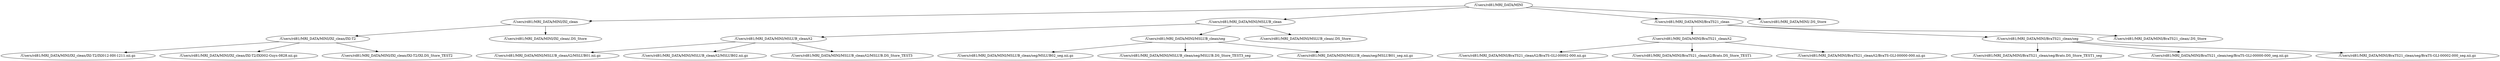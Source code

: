 // File Structure
digraph {
	"/Users/rd81/MRI_DATA/MINI/IXI_clean"
	"/Users/rd81/MRI_DATA/MINI" -> "/Users/rd81/MRI_DATA/MINI/IXI_clean"
	"/Users/rd81/MRI_DATA/MINI/MSLUB_clean"
	"/Users/rd81/MRI_DATA/MINI" -> "/Users/rd81/MRI_DATA/MINI/MSLUB_clean"
	"/Users/rd81/MRI_DATA/MINI/BraTS21_clean"
	"/Users/rd81/MRI_DATA/MINI" -> "/Users/rd81/MRI_DATA/MINI/BraTS21_clean"
	"/Users/rd81/MRI_DATA/MINI/.DS_Store"
	"/Users/rd81/MRI_DATA/MINI" -> "/Users/rd81/MRI_DATA/MINI/.DS_Store"
	"/Users/rd81/MRI_DATA/MINI/IXI_clean/IXI-T2"
	"/Users/rd81/MRI_DATA/MINI/IXI_clean" -> "/Users/rd81/MRI_DATA/MINI/IXI_clean/IXI-T2"
	"/Users/rd81/MRI_DATA/MINI/IXI_clean/.DS_Store"
	"/Users/rd81/MRI_DATA/MINI/IXI_clean" -> "/Users/rd81/MRI_DATA/MINI/IXI_clean/.DS_Store"
	"/Users/rd81/MRI_DATA/MINI/IXI_clean/IXI-T2/IXI012-HH-1211.nii.gz"
	"/Users/rd81/MRI_DATA/MINI/IXI_clean/IXI-T2" -> "/Users/rd81/MRI_DATA/MINI/IXI_clean/IXI-T2/IXI012-HH-1211.nii.gz"
	"/Users/rd81/MRI_DATA/MINI/IXI_clean/IXI-T2/IXI002-Guys-0828.nii.gz"
	"/Users/rd81/MRI_DATA/MINI/IXI_clean/IXI-T2" -> "/Users/rd81/MRI_DATA/MINI/IXI_clean/IXI-T2/IXI002-Guys-0828.nii.gz"
	"/Users/rd81/MRI_DATA/MINI/IXI_clean/IXI-T2/IXI.DS_Store_TEST2"
	"/Users/rd81/MRI_DATA/MINI/IXI_clean/IXI-T2" -> "/Users/rd81/MRI_DATA/MINI/IXI_clean/IXI-T2/IXI.DS_Store_TEST2"
	"/Users/rd81/MRI_DATA/MINI/MSLUB_clean/t2"
	"/Users/rd81/MRI_DATA/MINI/MSLUB_clean" -> "/Users/rd81/MRI_DATA/MINI/MSLUB_clean/t2"
	"/Users/rd81/MRI_DATA/MINI/MSLUB_clean/seg"
	"/Users/rd81/MRI_DATA/MINI/MSLUB_clean" -> "/Users/rd81/MRI_DATA/MINI/MSLUB_clean/seg"
	"/Users/rd81/MRI_DATA/MINI/MSLUB_clean/.DS_Store"
	"/Users/rd81/MRI_DATA/MINI/MSLUB_clean" -> "/Users/rd81/MRI_DATA/MINI/MSLUB_clean/.DS_Store"
	"/Users/rd81/MRI_DATA/MINI/MSLUB_clean/t2/MSLUB01.nii.gz"
	"/Users/rd81/MRI_DATA/MINI/MSLUB_clean/t2" -> "/Users/rd81/MRI_DATA/MINI/MSLUB_clean/t2/MSLUB01.nii.gz"
	"/Users/rd81/MRI_DATA/MINI/MSLUB_clean/t2/MSLUB02.nii.gz"
	"/Users/rd81/MRI_DATA/MINI/MSLUB_clean/t2" -> "/Users/rd81/MRI_DATA/MINI/MSLUB_clean/t2/MSLUB02.nii.gz"
	"/Users/rd81/MRI_DATA/MINI/MSLUB_clean/t2/MSLUB.DS_Store_TEST3"
	"/Users/rd81/MRI_DATA/MINI/MSLUB_clean/t2" -> "/Users/rd81/MRI_DATA/MINI/MSLUB_clean/t2/MSLUB.DS_Store_TEST3"
	"/Users/rd81/MRI_DATA/MINI/MSLUB_clean/seg/MSLUB02_seg.nii.gz"
	"/Users/rd81/MRI_DATA/MINI/MSLUB_clean/seg" -> "/Users/rd81/MRI_DATA/MINI/MSLUB_clean/seg/MSLUB02_seg.nii.gz"
	"/Users/rd81/MRI_DATA/MINI/MSLUB_clean/seg/MSLUB.DS_Store_TEST3_seg"
	"/Users/rd81/MRI_DATA/MINI/MSLUB_clean/seg" -> "/Users/rd81/MRI_DATA/MINI/MSLUB_clean/seg/MSLUB.DS_Store_TEST3_seg"
	"/Users/rd81/MRI_DATA/MINI/MSLUB_clean/seg/MSLUB01_seg.nii.gz"
	"/Users/rd81/MRI_DATA/MINI/MSLUB_clean/seg" -> "/Users/rd81/MRI_DATA/MINI/MSLUB_clean/seg/MSLUB01_seg.nii.gz"
	"/Users/rd81/MRI_DATA/MINI/BraTS21_clean/t2"
	"/Users/rd81/MRI_DATA/MINI/BraTS21_clean" -> "/Users/rd81/MRI_DATA/MINI/BraTS21_clean/t2"
	"/Users/rd81/MRI_DATA/MINI/BraTS21_clean/seg"
	"/Users/rd81/MRI_DATA/MINI/BraTS21_clean" -> "/Users/rd81/MRI_DATA/MINI/BraTS21_clean/seg"
	"/Users/rd81/MRI_DATA/MINI/BraTS21_clean/.DS_Store"
	"/Users/rd81/MRI_DATA/MINI/BraTS21_clean" -> "/Users/rd81/MRI_DATA/MINI/BraTS21_clean/.DS_Store"
	"/Users/rd81/MRI_DATA/MINI/BraTS21_clean/t2/BraTS-GLI-00002-000.nii.gz"
	"/Users/rd81/MRI_DATA/MINI/BraTS21_clean/t2" -> "/Users/rd81/MRI_DATA/MINI/BraTS21_clean/t2/BraTS-GLI-00002-000.nii.gz"
	"/Users/rd81/MRI_DATA/MINI/BraTS21_clean/t2/Brats.DS_Store_TEST1"
	"/Users/rd81/MRI_DATA/MINI/BraTS21_clean/t2" -> "/Users/rd81/MRI_DATA/MINI/BraTS21_clean/t2/Brats.DS_Store_TEST1"
	"/Users/rd81/MRI_DATA/MINI/BraTS21_clean/t2/BraTS-GLI-00000-000.nii.gz"
	"/Users/rd81/MRI_DATA/MINI/BraTS21_clean/t2" -> "/Users/rd81/MRI_DATA/MINI/BraTS21_clean/t2/BraTS-GLI-00000-000.nii.gz"
	"/Users/rd81/MRI_DATA/MINI/BraTS21_clean/seg/Brats.DS_Store_TEST1_seg"
	"/Users/rd81/MRI_DATA/MINI/BraTS21_clean/seg" -> "/Users/rd81/MRI_DATA/MINI/BraTS21_clean/seg/Brats.DS_Store_TEST1_seg"
	"/Users/rd81/MRI_DATA/MINI/BraTS21_clean/seg/BraTS-GLI-00000-000_seg.nii.gz"
	"/Users/rd81/MRI_DATA/MINI/BraTS21_clean/seg" -> "/Users/rd81/MRI_DATA/MINI/BraTS21_clean/seg/BraTS-GLI-00000-000_seg.nii.gz"
	"/Users/rd81/MRI_DATA/MINI/BraTS21_clean/seg/BraTS-GLI-00002-000_seg.nii.gz"
	"/Users/rd81/MRI_DATA/MINI/BraTS21_clean/seg" -> "/Users/rd81/MRI_DATA/MINI/BraTS21_clean/seg/BraTS-GLI-00002-000_seg.nii.gz"
}
